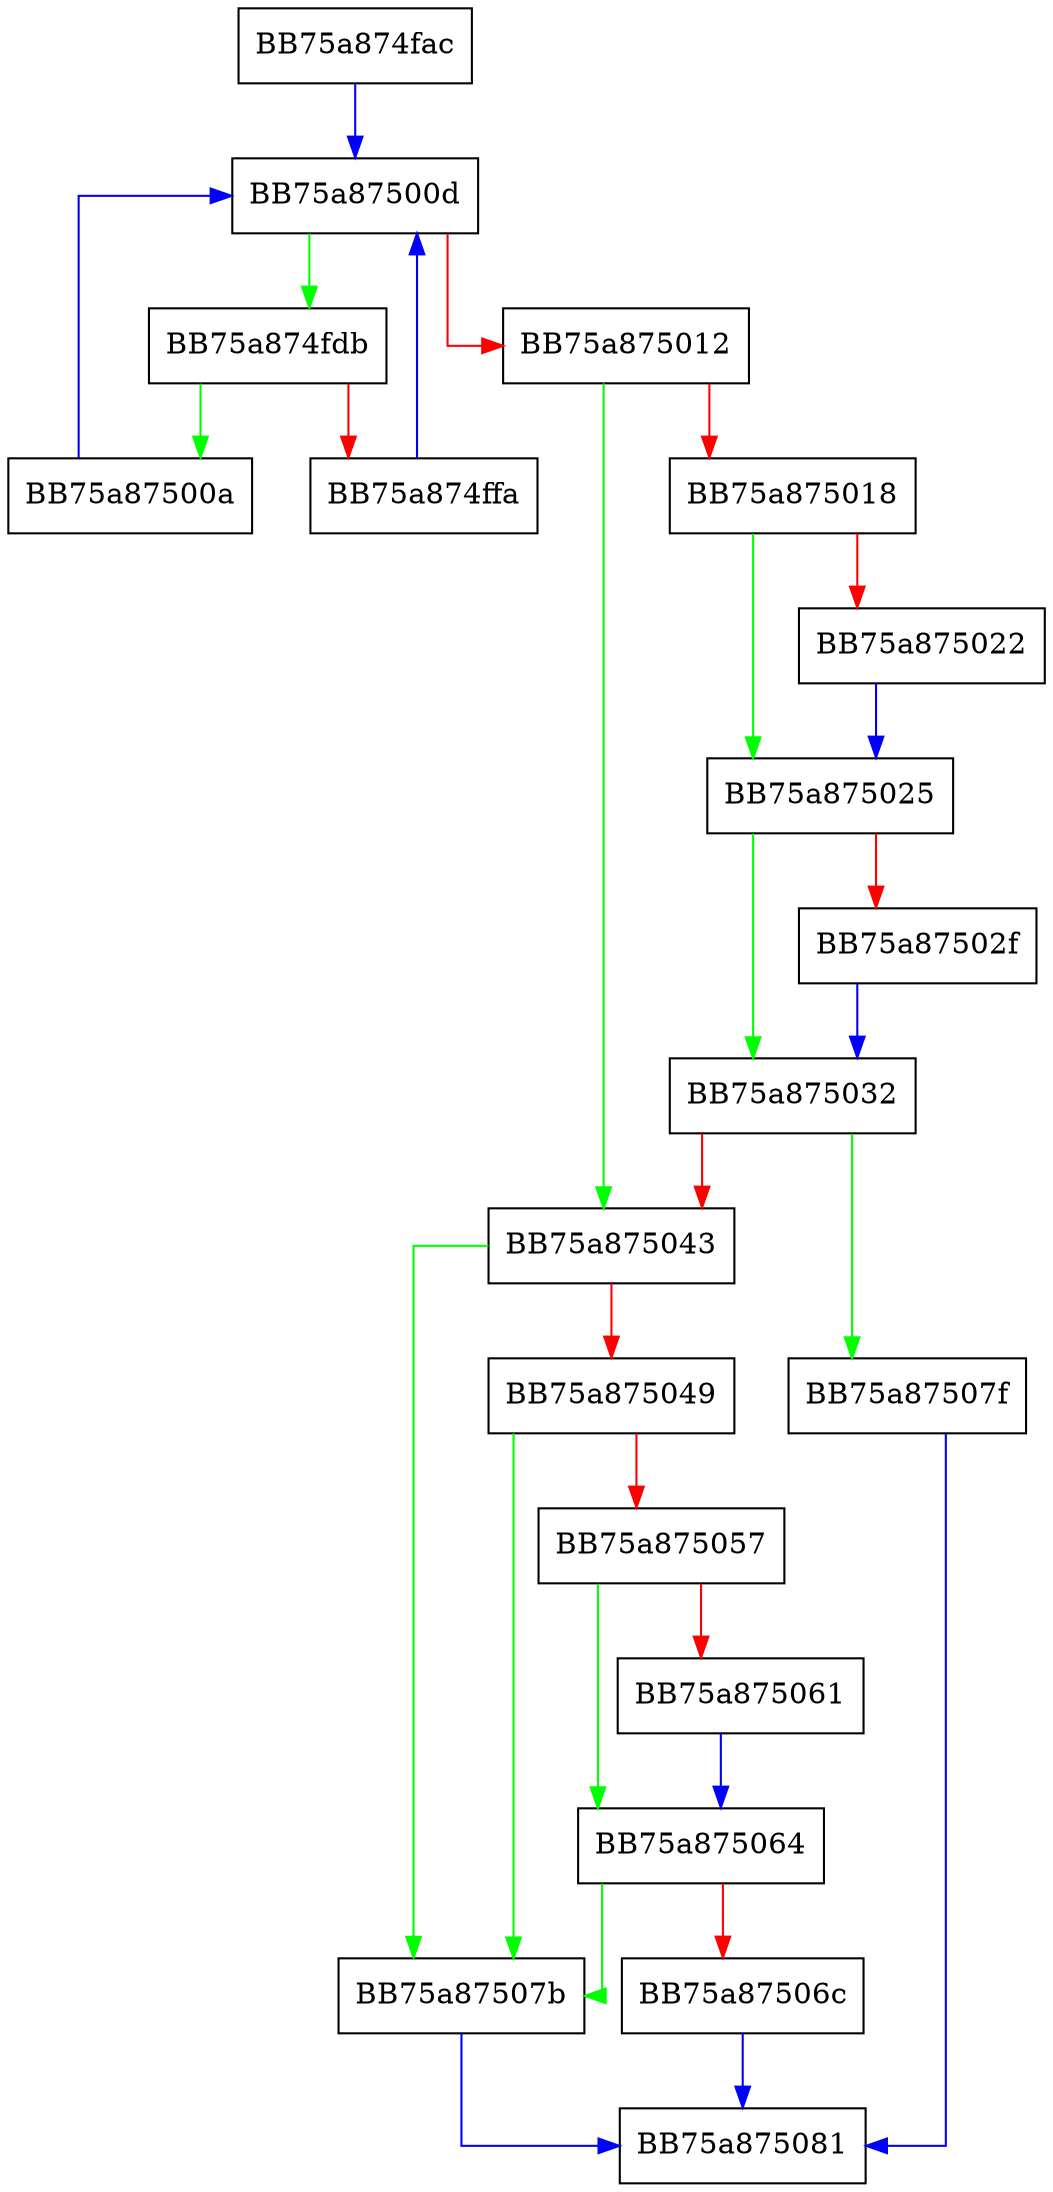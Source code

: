 digraph IsCoveredByExcludedPathRules {
  node [shape="box"];
  graph [splines=ortho];
  BB75a874fac -> BB75a87500d [color="blue"];
  BB75a874fdb -> BB75a87500a [color="green"];
  BB75a874fdb -> BB75a874ffa [color="red"];
  BB75a874ffa -> BB75a87500d [color="blue"];
  BB75a87500a -> BB75a87500d [color="blue"];
  BB75a87500d -> BB75a874fdb [color="green"];
  BB75a87500d -> BB75a875012 [color="red"];
  BB75a875012 -> BB75a875043 [color="green"];
  BB75a875012 -> BB75a875018 [color="red"];
  BB75a875018 -> BB75a875025 [color="green"];
  BB75a875018 -> BB75a875022 [color="red"];
  BB75a875022 -> BB75a875025 [color="blue"];
  BB75a875025 -> BB75a875032 [color="green"];
  BB75a875025 -> BB75a87502f [color="red"];
  BB75a87502f -> BB75a875032 [color="blue"];
  BB75a875032 -> BB75a87507f [color="green"];
  BB75a875032 -> BB75a875043 [color="red"];
  BB75a875043 -> BB75a87507b [color="green"];
  BB75a875043 -> BB75a875049 [color="red"];
  BB75a875049 -> BB75a87507b [color="green"];
  BB75a875049 -> BB75a875057 [color="red"];
  BB75a875057 -> BB75a875064 [color="green"];
  BB75a875057 -> BB75a875061 [color="red"];
  BB75a875061 -> BB75a875064 [color="blue"];
  BB75a875064 -> BB75a87507b [color="green"];
  BB75a875064 -> BB75a87506c [color="red"];
  BB75a87506c -> BB75a875081 [color="blue"];
  BB75a87507b -> BB75a875081 [color="blue"];
  BB75a87507f -> BB75a875081 [color="blue"];
}